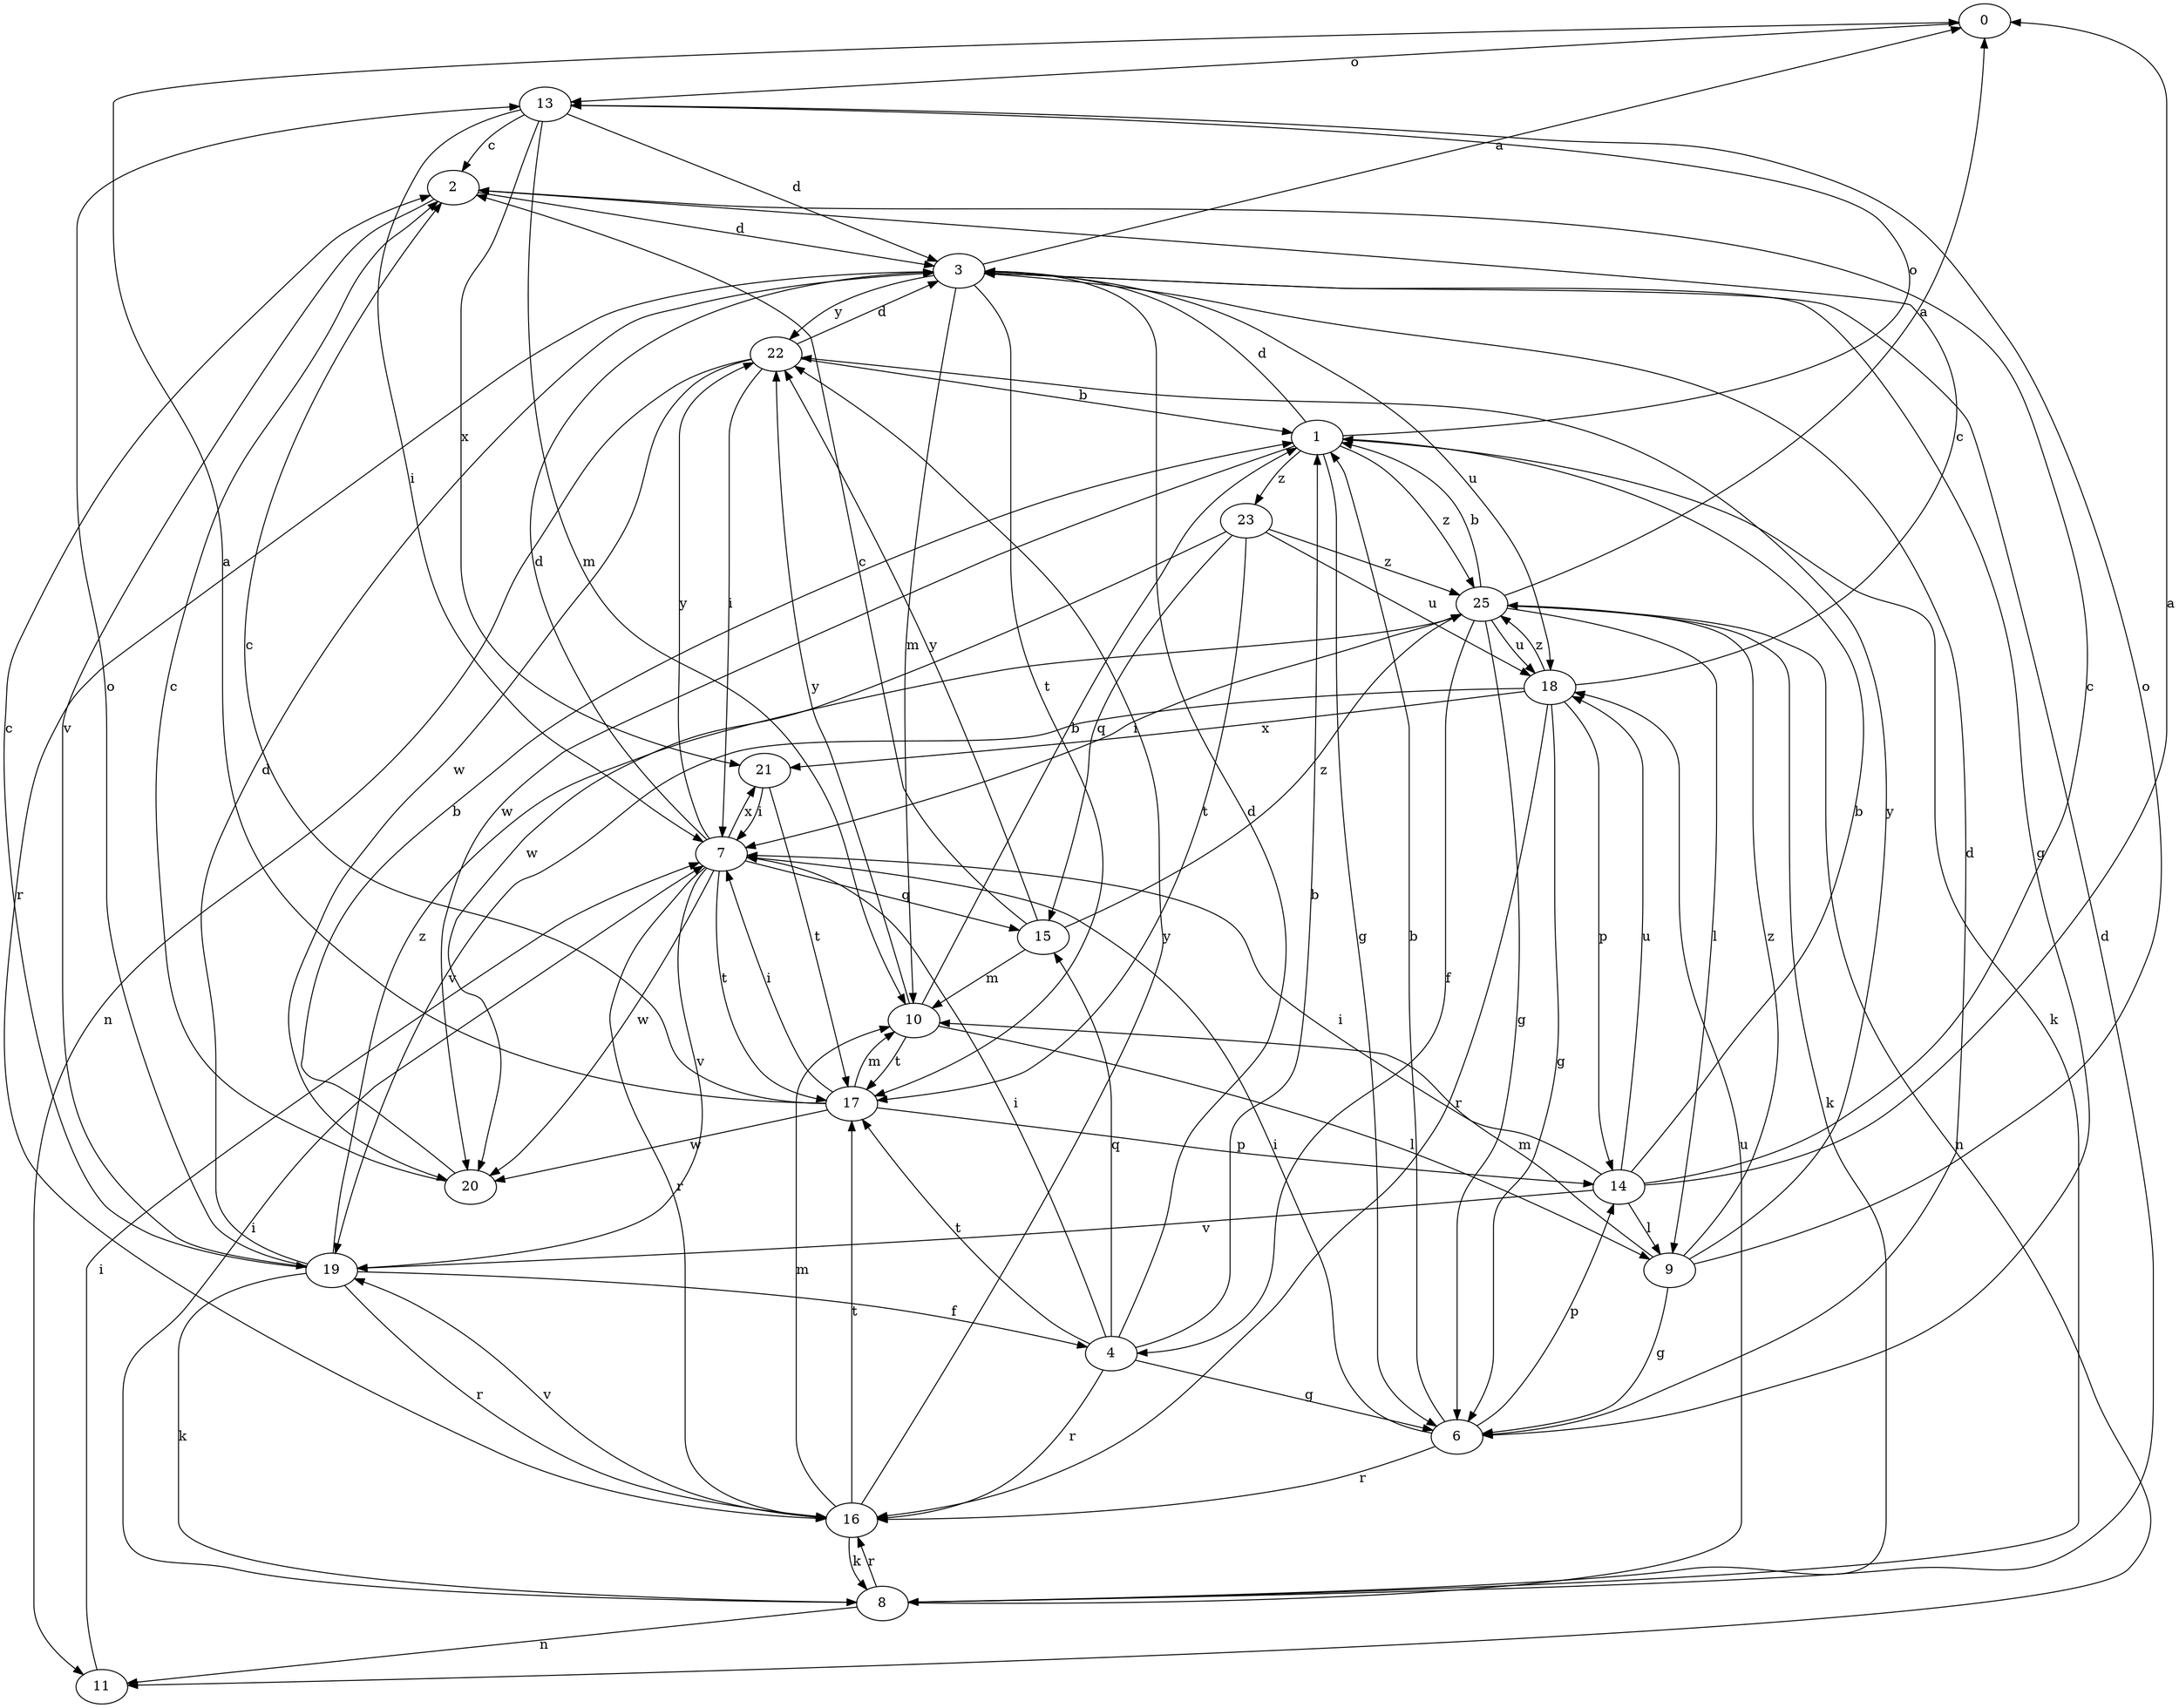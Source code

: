 strict digraph  {
0;
1;
2;
3;
4;
6;
7;
8;
9;
10;
11;
13;
14;
15;
16;
17;
18;
19;
20;
21;
22;
23;
25;
0 -> 13  [label=o];
1 -> 3  [label=d];
1 -> 6  [label=g];
1 -> 8  [label=k];
1 -> 13  [label=o];
1 -> 20  [label=w];
1 -> 23  [label=z];
1 -> 25  [label=z];
2 -> 3  [label=d];
2 -> 19  [label=v];
3 -> 0  [label=a];
3 -> 6  [label=g];
3 -> 10  [label=m];
3 -> 16  [label=r];
3 -> 17  [label=t];
3 -> 18  [label=u];
3 -> 22  [label=y];
4 -> 1  [label=b];
4 -> 3  [label=d];
4 -> 6  [label=g];
4 -> 7  [label=i];
4 -> 15  [label=q];
4 -> 16  [label=r];
4 -> 17  [label=t];
6 -> 1  [label=b];
6 -> 3  [label=d];
6 -> 7  [label=i];
6 -> 14  [label=p];
6 -> 16  [label=r];
7 -> 3  [label=d];
7 -> 15  [label=q];
7 -> 16  [label=r];
7 -> 17  [label=t];
7 -> 19  [label=v];
7 -> 20  [label=w];
7 -> 21  [label=x];
7 -> 22  [label=y];
8 -> 3  [label=d];
8 -> 7  [label=i];
8 -> 11  [label=n];
8 -> 16  [label=r];
8 -> 18  [label=u];
9 -> 6  [label=g];
9 -> 10  [label=m];
9 -> 13  [label=o];
9 -> 22  [label=y];
9 -> 25  [label=z];
10 -> 1  [label=b];
10 -> 9  [label=l];
10 -> 17  [label=t];
10 -> 22  [label=y];
11 -> 7  [label=i];
13 -> 2  [label=c];
13 -> 3  [label=d];
13 -> 7  [label=i];
13 -> 10  [label=m];
13 -> 21  [label=x];
14 -> 0  [label=a];
14 -> 1  [label=b];
14 -> 2  [label=c];
14 -> 7  [label=i];
14 -> 9  [label=l];
14 -> 18  [label=u];
14 -> 19  [label=v];
15 -> 2  [label=c];
15 -> 10  [label=m];
15 -> 22  [label=y];
15 -> 25  [label=z];
16 -> 8  [label=k];
16 -> 10  [label=m];
16 -> 17  [label=t];
16 -> 19  [label=v];
16 -> 22  [label=y];
17 -> 0  [label=a];
17 -> 2  [label=c];
17 -> 7  [label=i];
17 -> 10  [label=m];
17 -> 14  [label=p];
17 -> 20  [label=w];
18 -> 2  [label=c];
18 -> 6  [label=g];
18 -> 14  [label=p];
18 -> 16  [label=r];
18 -> 19  [label=v];
18 -> 21  [label=x];
18 -> 25  [label=z];
19 -> 2  [label=c];
19 -> 3  [label=d];
19 -> 4  [label=f];
19 -> 8  [label=k];
19 -> 13  [label=o];
19 -> 16  [label=r];
19 -> 25  [label=z];
20 -> 1  [label=b];
20 -> 2  [label=c];
21 -> 7  [label=i];
21 -> 17  [label=t];
22 -> 1  [label=b];
22 -> 3  [label=d];
22 -> 7  [label=i];
22 -> 11  [label=n];
22 -> 20  [label=w];
23 -> 15  [label=q];
23 -> 17  [label=t];
23 -> 18  [label=u];
23 -> 20  [label=w];
23 -> 25  [label=z];
25 -> 0  [label=a];
25 -> 1  [label=b];
25 -> 4  [label=f];
25 -> 6  [label=g];
25 -> 7  [label=i];
25 -> 8  [label=k];
25 -> 9  [label=l];
25 -> 11  [label=n];
25 -> 18  [label=u];
}
